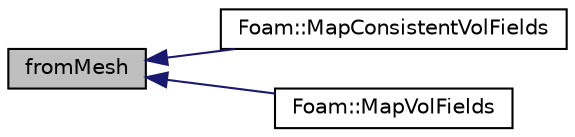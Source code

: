 digraph "fromMesh"
{
  bgcolor="transparent";
  edge [fontname="Helvetica",fontsize="10",labelfontname="Helvetica",labelfontsize="10"];
  node [fontname="Helvetica",fontsize="10",shape=record];
  rankdir="LR";
  Node1 [label="fromMesh",height=0.2,width=0.4,color="black", fillcolor="grey75", style="filled", fontcolor="black"];
  Node1 -> Node2 [dir="back",color="midnightblue",fontsize="10",style="solid",fontname="Helvetica"];
  Node2 [label="Foam::MapConsistentVolFields",height=0.2,width=0.4,color="black",URL="$a10725.html#aac4e9da9d87e049a6ceedd87d44d0e1e"];
  Node1 -> Node3 [dir="back",color="midnightblue",fontsize="10",style="solid",fontname="Helvetica"];
  Node3 [label="Foam::MapVolFields",height=0.2,width=0.4,color="black",URL="$a10725.html#a1d6f6e241e1c37496af8a46df442780b"];
}

